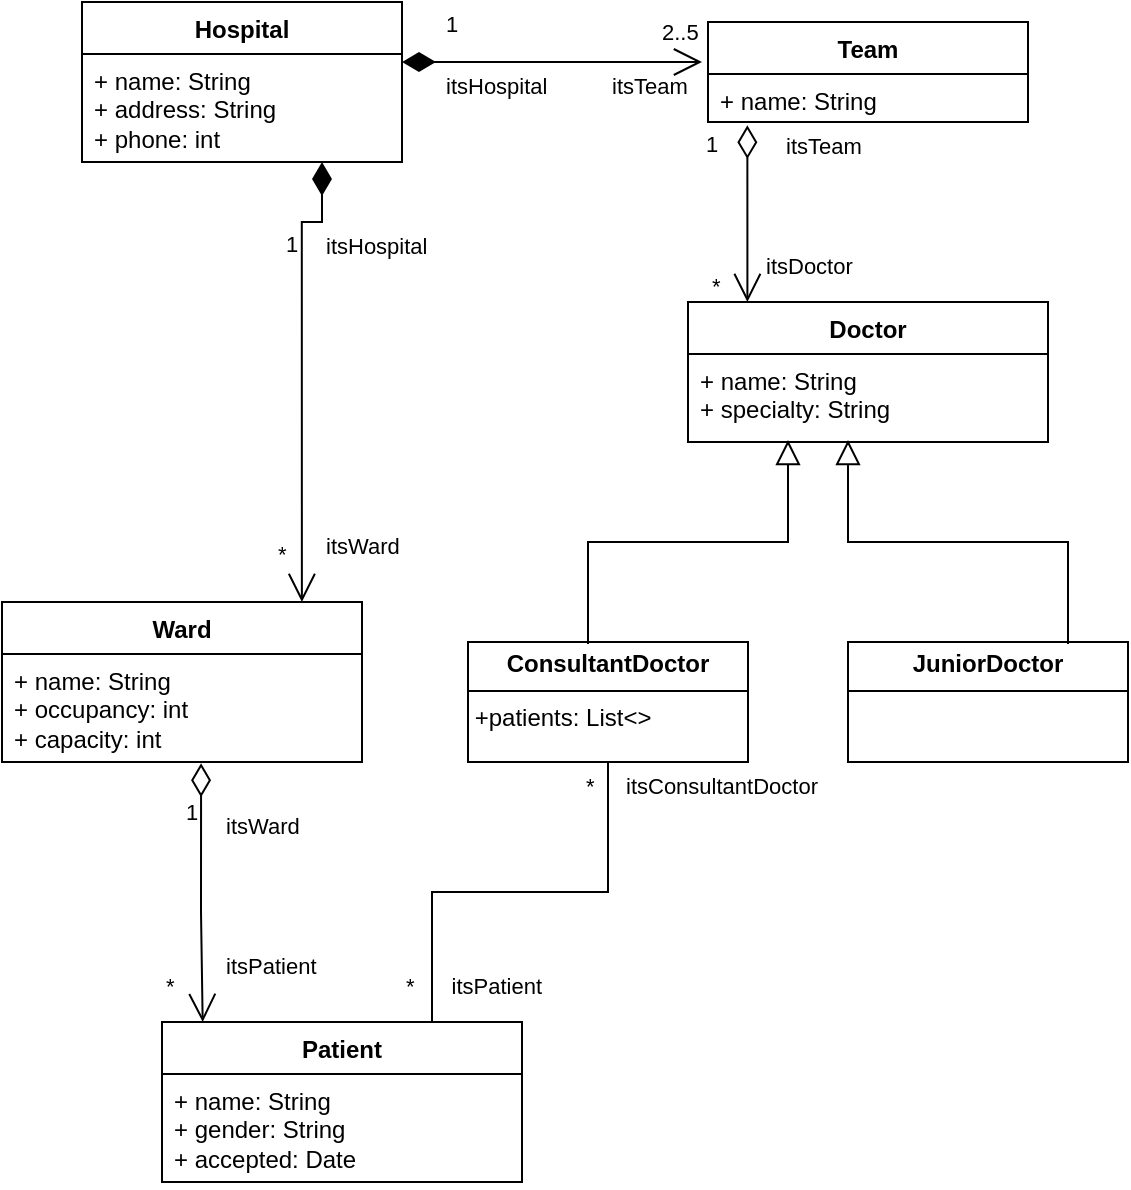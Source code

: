 <mxfile version="26.2.5">
  <diagram id="C5RBs43oDa-KdzZeNtuy" name="Page-1">
    <mxGraphModel dx="1426" dy="766" grid="1" gridSize="10" guides="1" tooltips="1" connect="1" arrows="1" fold="1" page="1" pageScale="1" pageWidth="827" pageHeight="1169" math="0" shadow="0">
      <root>
        <mxCell id="WIyWlLk6GJQsqaUBKTNV-0" />
        <mxCell id="WIyWlLk6GJQsqaUBKTNV-1" parent="WIyWlLk6GJQsqaUBKTNV-0" />
        <mxCell id="X_XIPfBHk28gVsEsd68m-1" value="Hospital" style="swimlane;fontStyle=1;align=center;verticalAlign=top;childLayout=stackLayout;horizontal=1;startSize=26;horizontalStack=0;resizeParent=1;resizeParentMax=0;resizeLast=0;collapsible=1;marginBottom=0;whiteSpace=wrap;html=1;" vertex="1" parent="WIyWlLk6GJQsqaUBKTNV-1">
          <mxGeometry x="220" y="380" width="160" height="80" as="geometry">
            <mxRectangle x="370" y="660" width="80" height="30" as="alternateBounds" />
          </mxGeometry>
        </mxCell>
        <mxCell id="X_XIPfBHk28gVsEsd68m-2" value="+ name: String&lt;div&gt;+ address: String&lt;/div&gt;&lt;div&gt;&lt;div&gt;+ phone: int&lt;/div&gt;&lt;div&gt;&lt;br&gt;&lt;/div&gt;&lt;/div&gt;" style="text;strokeColor=none;fillColor=none;align=left;verticalAlign=top;spacingLeft=4;spacingRight=4;overflow=hidden;rotatable=0;points=[[0,0.5],[1,0.5]];portConstraint=eastwest;whiteSpace=wrap;html=1;" vertex="1" parent="X_XIPfBHk28gVsEsd68m-1">
          <mxGeometry y="26" width="160" height="54" as="geometry" />
        </mxCell>
        <mxCell id="X_XIPfBHk28gVsEsd68m-6" value="Ward" style="swimlane;fontStyle=1;align=center;verticalAlign=top;childLayout=stackLayout;horizontal=1;startSize=26;horizontalStack=0;resizeParent=1;resizeParentMax=0;resizeLast=0;collapsible=1;marginBottom=0;whiteSpace=wrap;html=1;" vertex="1" parent="WIyWlLk6GJQsqaUBKTNV-1">
          <mxGeometry x="180" y="680" width="180" height="80" as="geometry">
            <mxRectangle x="370" y="660" width="80" height="30" as="alternateBounds" />
          </mxGeometry>
        </mxCell>
        <mxCell id="X_XIPfBHk28gVsEsd68m-7" value="+ name: String&lt;div&gt;+ occupancy: int&lt;/div&gt;&lt;div&gt;&lt;div&gt;+ capacity: int&lt;/div&gt;&lt;div&gt;&lt;br&gt;&lt;/div&gt;&lt;div&gt;&lt;br&gt;&lt;/div&gt;&lt;/div&gt;" style="text;strokeColor=none;fillColor=none;align=left;verticalAlign=top;spacingLeft=4;spacingRight=4;overflow=hidden;rotatable=0;points=[[0,0.5],[1,0.5]];portConstraint=eastwest;whiteSpace=wrap;html=1;" vertex="1" parent="X_XIPfBHk28gVsEsd68m-6">
          <mxGeometry y="26" width="180" height="54" as="geometry" />
        </mxCell>
        <mxCell id="X_XIPfBHk28gVsEsd68m-10" value="Patient" style="swimlane;fontStyle=1;align=center;verticalAlign=top;childLayout=stackLayout;horizontal=1;startSize=26;horizontalStack=0;resizeParent=1;resizeParentMax=0;resizeLast=0;collapsible=1;marginBottom=0;whiteSpace=wrap;html=1;" vertex="1" parent="WIyWlLk6GJQsqaUBKTNV-1">
          <mxGeometry x="260" y="890" width="180" height="80" as="geometry">
            <mxRectangle x="370" y="660" width="80" height="30" as="alternateBounds" />
          </mxGeometry>
        </mxCell>
        <mxCell id="X_XIPfBHk28gVsEsd68m-11" value="+ name: String&lt;div&gt;+ gender: String&lt;/div&gt;&lt;div&gt;&lt;div&gt;+ accepted: Date&lt;/div&gt;&lt;div&gt;&lt;br&gt;&lt;/div&gt;&lt;div&gt;&lt;br&gt;&lt;/div&gt;&lt;/div&gt;" style="text;strokeColor=none;fillColor=none;align=left;verticalAlign=top;spacingLeft=4;spacingRight=4;overflow=hidden;rotatable=0;points=[[0,0.5],[1,0.5]];portConstraint=eastwest;whiteSpace=wrap;html=1;" vertex="1" parent="X_XIPfBHk28gVsEsd68m-10">
          <mxGeometry y="26" width="180" height="54" as="geometry" />
        </mxCell>
        <mxCell id="X_XIPfBHk28gVsEsd68m-12" value="Doctor" style="swimlane;fontStyle=1;align=center;verticalAlign=top;childLayout=stackLayout;horizontal=1;startSize=26;horizontalStack=0;resizeParent=1;resizeParentMax=0;resizeLast=0;collapsible=1;marginBottom=0;whiteSpace=wrap;html=1;" vertex="1" parent="WIyWlLk6GJQsqaUBKTNV-1">
          <mxGeometry x="523" y="530" width="180" height="70" as="geometry">
            <mxRectangle x="370" y="660" width="80" height="30" as="alternateBounds" />
          </mxGeometry>
        </mxCell>
        <mxCell id="X_XIPfBHk28gVsEsd68m-13" value="+ name: String&lt;div&gt;+ specialty: String&lt;/div&gt;&lt;div&gt;&lt;div&gt;&lt;br&gt;&lt;/div&gt;&lt;div&gt;&lt;br&gt;&lt;/div&gt;&lt;/div&gt;" style="text;strokeColor=none;fillColor=none;align=left;verticalAlign=top;spacingLeft=4;spacingRight=4;overflow=hidden;rotatable=0;points=[[0,0.5],[1,0.5]];portConstraint=eastwest;whiteSpace=wrap;html=1;" vertex="1" parent="X_XIPfBHk28gVsEsd68m-12">
          <mxGeometry y="26" width="180" height="44" as="geometry" />
        </mxCell>
        <mxCell id="X_XIPfBHk28gVsEsd68m-19" value="&lt;p style=&quot;margin:0px;margin-top:4px;text-align:center;&quot;&gt;&lt;b&gt;JuniorDoctor&lt;/b&gt;&lt;/p&gt;&lt;hr size=&quot;1&quot; style=&quot;border-style:solid;&quot;&gt;&lt;div style=&quot;height:2px;&quot;&gt;&lt;/div&gt;" style="verticalAlign=top;align=left;overflow=fill;html=1;whiteSpace=wrap;" vertex="1" parent="WIyWlLk6GJQsqaUBKTNV-1">
          <mxGeometry x="603" y="700" width="140" height="60" as="geometry" />
        </mxCell>
        <mxCell id="X_XIPfBHk28gVsEsd68m-20" value="&lt;p style=&quot;margin:0px;margin-top:4px;text-align:center;&quot;&gt;&lt;b&gt;ConsultantDoctor&lt;/b&gt;&lt;/p&gt;&lt;hr size=&quot;1&quot; style=&quot;border-style:solid;&quot;&gt;&lt;div style=&quot;height:2px;&quot;&gt;&amp;nbsp;+patients: List&amp;lt;&amp;gt;&lt;/div&gt;" style="verticalAlign=top;align=left;overflow=fill;html=1;whiteSpace=wrap;" vertex="1" parent="WIyWlLk6GJQsqaUBKTNV-1">
          <mxGeometry x="413" y="700" width="140" height="60" as="geometry" />
        </mxCell>
        <mxCell id="X_XIPfBHk28gVsEsd68m-24" value="" style="endArrow=block;endSize=10;endFill=0;shadow=0;strokeWidth=1;rounded=0;curved=0;edgeStyle=elbowEdgeStyle;elbow=vertical;" edge="1" parent="WIyWlLk6GJQsqaUBKTNV-1">
          <mxGeometry width="160" relative="1" as="geometry">
            <mxPoint x="713" y="701" as="sourcePoint" />
            <mxPoint x="603" y="599" as="targetPoint" />
          </mxGeometry>
        </mxCell>
        <mxCell id="X_XIPfBHk28gVsEsd68m-26" value="" style="endArrow=block;endSize=10;endFill=0;shadow=0;strokeWidth=1;rounded=0;curved=0;edgeStyle=elbowEdgeStyle;elbow=vertical;" edge="1" parent="WIyWlLk6GJQsqaUBKTNV-1">
          <mxGeometry width="160" relative="1" as="geometry">
            <mxPoint x="473" y="701" as="sourcePoint" />
            <mxPoint x="573" y="599" as="targetPoint" />
          </mxGeometry>
        </mxCell>
        <mxCell id="X_XIPfBHk28gVsEsd68m-27" value="Team" style="swimlane;fontStyle=1;align=center;verticalAlign=top;childLayout=stackLayout;horizontal=1;startSize=26;horizontalStack=0;resizeParent=1;resizeParentMax=0;resizeLast=0;collapsible=1;marginBottom=0;whiteSpace=wrap;html=1;" vertex="1" parent="WIyWlLk6GJQsqaUBKTNV-1">
          <mxGeometry x="533" y="390" width="160" height="50" as="geometry">
            <mxRectangle x="370" y="660" width="80" height="30" as="alternateBounds" />
          </mxGeometry>
        </mxCell>
        <mxCell id="X_XIPfBHk28gVsEsd68m-28" value="+ name: String&lt;div&gt;&lt;div&gt;&lt;br&gt;&lt;/div&gt;&lt;/div&gt;" style="text;strokeColor=none;fillColor=none;align=left;verticalAlign=top;spacingLeft=4;spacingRight=4;overflow=hidden;rotatable=0;points=[[0,0.5],[1,0.5]];portConstraint=eastwest;whiteSpace=wrap;html=1;" vertex="1" parent="X_XIPfBHk28gVsEsd68m-27">
          <mxGeometry y="26" width="160" height="24" as="geometry" />
        </mxCell>
        <mxCell id="X_XIPfBHk28gVsEsd68m-30" value="" style="endArrow=none;html=1;edgeStyle=orthogonalEdgeStyle;rounded=0;exitX=0.5;exitY=1;exitDx=0;exitDy=0;entryX=0.75;entryY=0;entryDx=0;entryDy=0;" edge="1" parent="WIyWlLk6GJQsqaUBKTNV-1" source="X_XIPfBHk28gVsEsd68m-20" target="X_XIPfBHk28gVsEsd68m-10">
          <mxGeometry relative="1" as="geometry">
            <mxPoint x="373" y="830" as="sourcePoint" />
            <mxPoint x="533" y="830" as="targetPoint" />
          </mxGeometry>
        </mxCell>
        <mxCell id="X_XIPfBHk28gVsEsd68m-31" value="itsConsultantDoctor" style="edgeLabel;resizable=0;html=1;align=left;verticalAlign=bottom;" connectable="0" vertex="1" parent="X_XIPfBHk28gVsEsd68m-30">
          <mxGeometry x="-1" relative="1" as="geometry">
            <mxPoint x="7" y="20" as="offset" />
          </mxGeometry>
        </mxCell>
        <mxCell id="X_XIPfBHk28gVsEsd68m-32" value="itsPatient" style="edgeLabel;resizable=0;html=1;align=right;verticalAlign=bottom;" connectable="0" vertex="1" parent="X_XIPfBHk28gVsEsd68m-30">
          <mxGeometry x="1" relative="1" as="geometry">
            <mxPoint x="55" y="-10" as="offset" />
          </mxGeometry>
        </mxCell>
        <mxCell id="X_XIPfBHk28gVsEsd68m-34" value="*" style="edgeLabel;resizable=0;html=1;align=left;verticalAlign=bottom;" connectable="0" vertex="1" parent="WIyWlLk6GJQsqaUBKTNV-1">
          <mxGeometry x="380" y="880" as="geometry" />
        </mxCell>
        <mxCell id="X_XIPfBHk28gVsEsd68m-35" value="*" style="edgeLabel;resizable=0;html=1;align=left;verticalAlign=bottom;" connectable="0" vertex="1" parent="WIyWlLk6GJQsqaUBKTNV-1">
          <mxGeometry x="470" y="780" as="geometry" />
        </mxCell>
        <mxCell id="X_XIPfBHk28gVsEsd68m-36" value="itsTeam" style="edgeLabel;resizable=0;html=1;align=left;verticalAlign=bottom;" connectable="0" vertex="1" parent="WIyWlLk6GJQsqaUBKTNV-1">
          <mxGeometry x="570" y="460" as="geometry" />
        </mxCell>
        <mxCell id="X_XIPfBHk28gVsEsd68m-37" value="itsDoctor" style="edgeLabel;resizable=0;html=1;align=left;verticalAlign=bottom;" connectable="0" vertex="1" parent="WIyWlLk6GJQsqaUBKTNV-1">
          <mxGeometry x="560" y="520" as="geometry" />
        </mxCell>
        <mxCell id="X_XIPfBHk28gVsEsd68m-38" value="*" style="edgeLabel;resizable=0;html=1;align=left;verticalAlign=bottom;" connectable="0" vertex="1" parent="WIyWlLk6GJQsqaUBKTNV-1">
          <mxGeometry x="533" y="530" as="geometry" />
        </mxCell>
        <mxCell id="X_XIPfBHk28gVsEsd68m-41" value="itsHospital" style="edgeLabel;resizable=0;html=1;align=left;verticalAlign=bottom;" connectable="0" vertex="1" parent="WIyWlLk6GJQsqaUBKTNV-1">
          <mxGeometry x="400" y="430" as="geometry" />
        </mxCell>
        <mxCell id="X_XIPfBHk28gVsEsd68m-42" value="itsTeam" style="edgeLabel;resizable=0;html=1;align=left;verticalAlign=bottom;" connectable="0" vertex="1" parent="WIyWlLk6GJQsqaUBKTNV-1">
          <mxGeometry x="483" y="430" as="geometry" />
        </mxCell>
        <mxCell id="X_XIPfBHk28gVsEsd68m-44" value="2..5" style="edgeLabel;resizable=0;html=1;align=left;verticalAlign=bottom;" connectable="0" vertex="1" parent="WIyWlLk6GJQsqaUBKTNV-1">
          <mxGeometry x="400" y="420" as="geometry">
            <mxPoint x="108" y="-17" as="offset" />
          </mxGeometry>
        </mxCell>
        <mxCell id="X_XIPfBHk28gVsEsd68m-48" value="itsWard" style="edgeLabel;resizable=0;html=1;align=left;verticalAlign=bottom;" connectable="0" vertex="1" parent="WIyWlLk6GJQsqaUBKTNV-1">
          <mxGeometry x="290" y="800" as="geometry" />
        </mxCell>
        <mxCell id="X_XIPfBHk28gVsEsd68m-49" value="itsPatient" style="edgeLabel;resizable=0;html=1;align=left;verticalAlign=bottom;" connectable="0" vertex="1" parent="WIyWlLk6GJQsqaUBKTNV-1">
          <mxGeometry x="290" y="870" as="geometry" />
        </mxCell>
        <mxCell id="X_XIPfBHk28gVsEsd68m-50" value="*" style="edgeLabel;resizable=0;html=1;align=left;verticalAlign=bottom;" connectable="0" vertex="1" parent="WIyWlLk6GJQsqaUBKTNV-1">
          <mxGeometry x="260" y="880" as="geometry" />
        </mxCell>
        <mxCell id="X_XIPfBHk28gVsEsd68m-54" value="1" style="endArrow=open;html=1;endSize=12;startArrow=diamondThin;startSize=14;startFill=1;edgeStyle=orthogonalEdgeStyle;align=left;verticalAlign=bottom;rounded=0;" edge="1" parent="WIyWlLk6GJQsqaUBKTNV-1">
          <mxGeometry x="-0.733" y="10" relative="1" as="geometry">
            <mxPoint x="380" y="410" as="sourcePoint" />
            <mxPoint x="530" y="410" as="targetPoint" />
            <mxPoint as="offset" />
          </mxGeometry>
        </mxCell>
        <mxCell id="X_XIPfBHk28gVsEsd68m-55" value="1" style="endArrow=open;html=1;endSize=12;startArrow=diamondThin;startSize=14;startFill=0;edgeStyle=orthogonalEdgeStyle;align=left;verticalAlign=bottom;rounded=0;exitX=0.123;exitY=1.066;exitDx=0;exitDy=0;exitPerimeter=0;" edge="1" parent="WIyWlLk6GJQsqaUBKTNV-1" source="X_XIPfBHk28gVsEsd68m-28" target="X_XIPfBHk28gVsEsd68m-12">
          <mxGeometry x="-0.584" y="-23" relative="1" as="geometry">
            <mxPoint x="440" y="510" as="sourcePoint" />
            <mxPoint x="600" y="570" as="targetPoint" />
            <Array as="points">
              <mxPoint x="553" y="490" />
              <mxPoint x="553" y="490" />
            </Array>
            <mxPoint as="offset" />
          </mxGeometry>
        </mxCell>
        <mxCell id="X_XIPfBHk28gVsEsd68m-56" value="1" style="endArrow=open;html=1;endSize=12;startArrow=diamondThin;startSize=14;startFill=0;edgeStyle=orthogonalEdgeStyle;align=left;verticalAlign=bottom;rounded=0;exitX=0.553;exitY=1.012;exitDx=0;exitDy=0;exitPerimeter=0;" edge="1" parent="WIyWlLk6GJQsqaUBKTNV-1" source="X_XIPfBHk28gVsEsd68m-7">
          <mxGeometry x="-0.482" y="-10" relative="1" as="geometry">
            <mxPoint x="280" y="790" as="sourcePoint" />
            <mxPoint x="280.34" y="890" as="targetPoint" />
            <Array as="points">
              <mxPoint x="280" y="835" />
              <mxPoint x="280" y="835" />
            </Array>
            <mxPoint as="offset" />
          </mxGeometry>
        </mxCell>
        <mxCell id="X_XIPfBHk28gVsEsd68m-58" value="itsWard" style="edgeLabel;resizable=0;html=1;align=left;verticalAlign=bottom;" connectable="0" vertex="1" parent="WIyWlLk6GJQsqaUBKTNV-1">
          <mxGeometry x="340" y="660" as="geometry" />
        </mxCell>
        <mxCell id="X_XIPfBHk28gVsEsd68m-59" value="itsHospital" style="edgeLabel;resizable=0;html=1;align=left;verticalAlign=bottom;" connectable="0" vertex="1" parent="WIyWlLk6GJQsqaUBKTNV-1">
          <mxGeometry x="340" y="510" as="geometry" />
        </mxCell>
        <mxCell id="X_XIPfBHk28gVsEsd68m-63" value="*" style="edgeLabel;resizable=0;html=1;align=left;verticalAlign=bottom;" connectable="0" vertex="1" parent="WIyWlLk6GJQsqaUBKTNV-1">
          <mxGeometry x="320" y="520" as="geometry">
            <mxPoint x="-4" y="144" as="offset" />
          </mxGeometry>
        </mxCell>
        <mxCell id="X_XIPfBHk28gVsEsd68m-66" value="1" style="endArrow=open;html=1;endSize=12;startArrow=diamondThin;startSize=14;startFill=1;edgeStyle=orthogonalEdgeStyle;align=left;verticalAlign=bottom;rounded=0;exitX=0.75;exitY=1;exitDx=0;exitDy=0;entryX=0.833;entryY=0;entryDx=0;entryDy=0;entryPerimeter=0;" edge="1" parent="WIyWlLk6GJQsqaUBKTNV-1" source="X_XIPfBHk28gVsEsd68m-1" target="X_XIPfBHk28gVsEsd68m-6">
          <mxGeometry x="-0.478" y="-10" relative="1" as="geometry">
            <mxPoint x="323" y="490" as="sourcePoint" />
            <mxPoint x="350" y="640" as="targetPoint" />
            <Array as="points">
              <mxPoint x="340" y="490" />
              <mxPoint x="330" y="490" />
            </Array>
            <mxPoint as="offset" />
          </mxGeometry>
        </mxCell>
      </root>
    </mxGraphModel>
  </diagram>
</mxfile>
